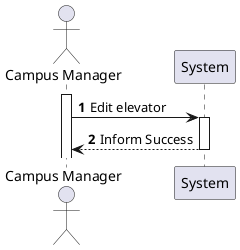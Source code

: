 @startuml ProcessView
'https://plantuml.com/sequence-diagram

autonumber
actor "Campus Manager" as CM


activate CM
CM -> System: Edit elevator 
activate System
CM <-- System: Inform Success
deactivate System

@enduml